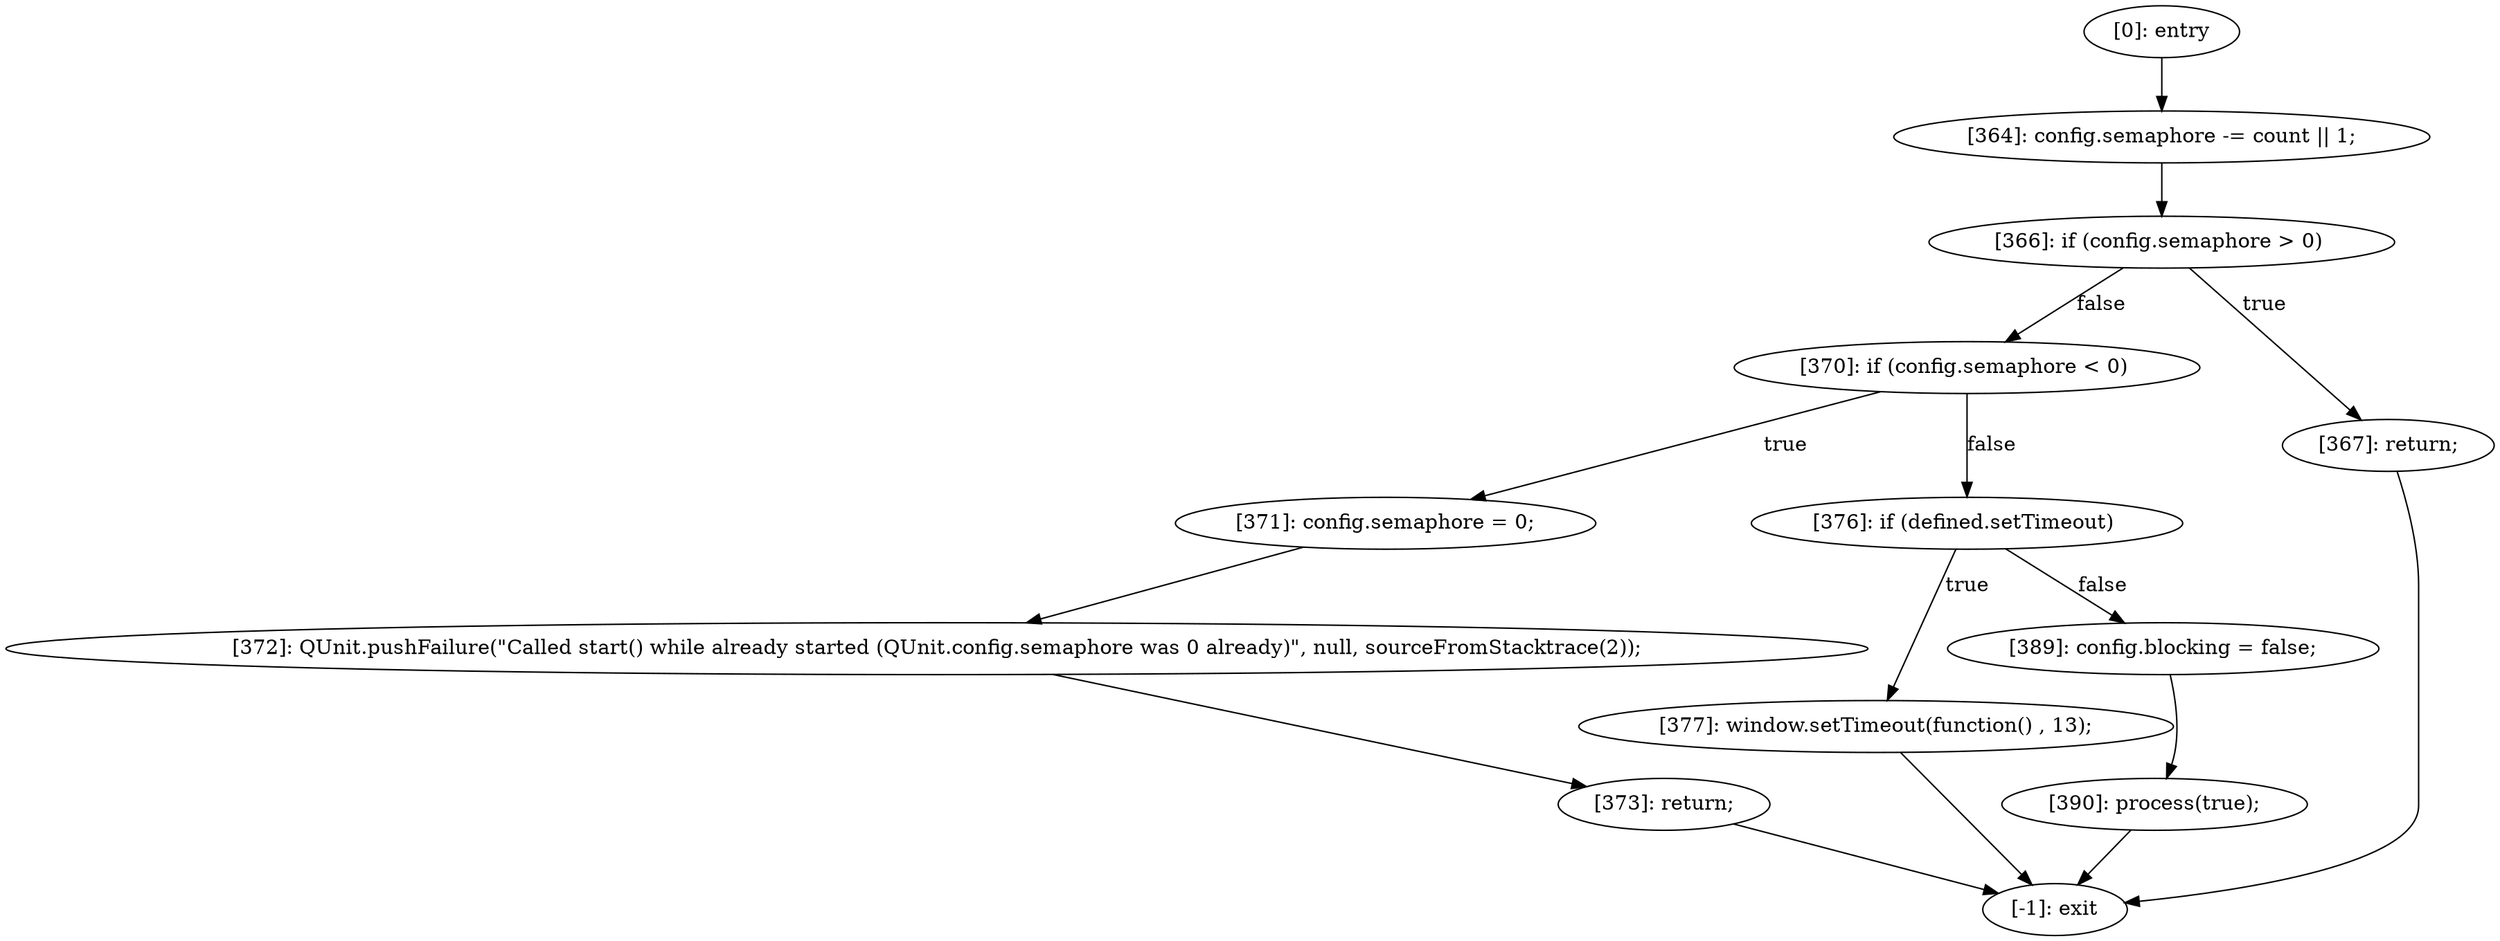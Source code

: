 digraph {
"0" [label="[370]: if (config.semaphore < 0) "] 
"1" [label="[377]: window.setTimeout(function() , 13);\n"] 
"2" [label="[372]: QUnit.pushFailure(\"Called start() while already started (QUnit.config.semaphore was 0 already)\", null, sourceFromStacktrace(2));\n"] 
"3" [label="[371]: config.semaphore = 0;\n"] 
"4" [label="[389]: config.blocking = false;\n"] 
"5" [label="[373]: return;\n"] 
"6" [label="[0]: entry"] 
"7" [label="[-1]: exit"] 
"8" [label="[364]: config.semaphore -= count || 1;\n"] 
"9" [label="[367]: return;\n"] 
"10" [label="[390]: process(true);\n"] 
"11" [label="[366]: if (config.semaphore > 0) "] 
"12" [label="[376]: if (defined.setTimeout) "] 
"0" -> "3" [label="true"] 
"0" -> "12" [label="false"] 
"1" -> "7" [label=""] 
"2" -> "5" [label=""] 
"3" -> "2" [label=""] 
"4" -> "10" [label=""] 
"5" -> "7" [label=""] 
"6" -> "8" [label=""] 
"8" -> "11" [label=""] 
"9" -> "7" [label=""] 
"10" -> "7" [label=""] 
"11" -> "9" [label="true"] 
"11" -> "0" [label="false"] 
"12" -> "1" [label="true"] 
"12" -> "4" [label="false"] 
}
